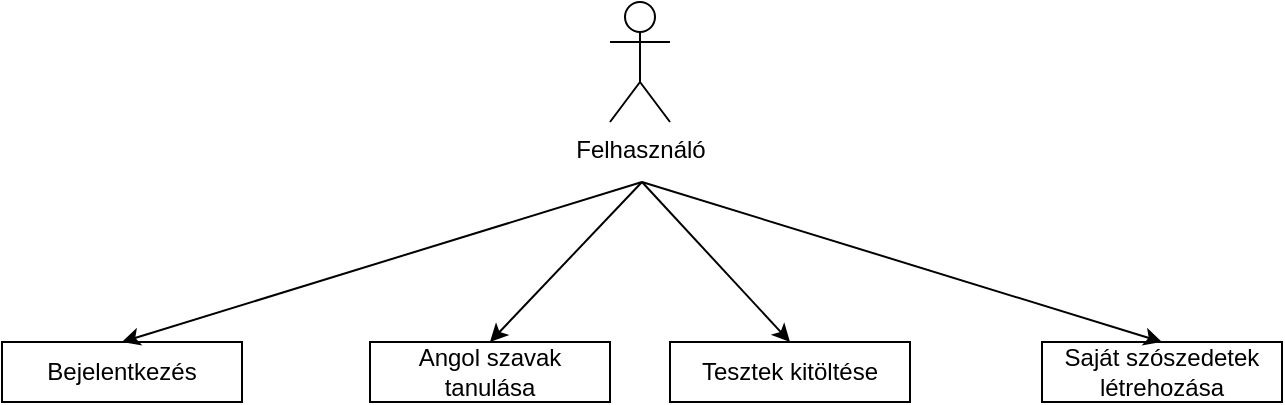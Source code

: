 <mxfile version="20.3.0" type="device"><diagram id="A49Jl6rzvlZxV9XjYyQ4" name="1 oldal"><mxGraphModel dx="1038" dy="659" grid="1" gridSize="10" guides="1" tooltips="1" connect="1" arrows="1" fold="1" page="1" pageScale="1" pageWidth="827" pageHeight="1169" math="0" shadow="0"><root><mxCell id="0"/><mxCell id="1" parent="0"/><mxCell id="uQDmBJz3zAGxu0lc11f--1" value="Felhasználó" style="shape=umlActor;verticalLabelPosition=bottom;verticalAlign=top;html=1;outlineConnect=0;strokeWidth=1;perimeterSpacing=0;shadow=0;sketch=0;fillColor=#FFFFFF;" vertex="1" parent="1"><mxGeometry x="384" y="40" width="30" height="60" as="geometry"/></mxCell><mxCell id="uQDmBJz3zAGxu0lc11f--3" value="Bejelentkezés" style="rounded=0;whiteSpace=wrap;html=1;" vertex="1" parent="1"><mxGeometry x="80" y="210" width="120" height="30" as="geometry"/></mxCell><mxCell id="uQDmBJz3zAGxu0lc11f--8" value="Angol szavak tanulása" style="rounded=0;whiteSpace=wrap;html=1;" vertex="1" parent="1"><mxGeometry x="264" y="210" width="120" height="30" as="geometry"/></mxCell><mxCell id="uQDmBJz3zAGxu0lc11f--9" value="Tesztek kitöltése" style="rounded=0;whiteSpace=wrap;html=1;" vertex="1" parent="1"><mxGeometry x="414" y="210" width="120" height="30" as="geometry"/></mxCell><mxCell id="uQDmBJz3zAGxu0lc11f--10" value="Saját szószedetek létrehozása" style="rounded=0;whiteSpace=wrap;html=1;" vertex="1" parent="1"><mxGeometry x="600" y="210" width="120" height="30" as="geometry"/></mxCell><mxCell id="uQDmBJz3zAGxu0lc11f--16" value="" style="endArrow=classic;html=1;rounded=0;entryX=0.5;entryY=0;entryDx=0;entryDy=0;" edge="1" parent="1" target="uQDmBJz3zAGxu0lc11f--10"><mxGeometry width="50" height="50" relative="1" as="geometry"><mxPoint x="400" y="130" as="sourcePoint"/><mxPoint x="470" y="170" as="targetPoint"/><Array as="points"/></mxGeometry></mxCell><mxCell id="uQDmBJz3zAGxu0lc11f--17" value="" style="endArrow=classic;html=1;rounded=0;entryX=0.5;entryY=0;entryDx=0;entryDy=0;" edge="1" parent="1" target="uQDmBJz3zAGxu0lc11f--3"><mxGeometry width="50" height="50" relative="1" as="geometry"><mxPoint x="400" y="130" as="sourcePoint"/><mxPoint x="456" y="280.5" as="targetPoint"/><Array as="points"/></mxGeometry></mxCell><mxCell id="uQDmBJz3zAGxu0lc11f--18" value="" style="endArrow=classic;html=1;rounded=0;entryX=0.5;entryY=0;entryDx=0;entryDy=0;" edge="1" parent="1" target="uQDmBJz3zAGxu0lc11f--8"><mxGeometry width="50" height="50" relative="1" as="geometry"><mxPoint x="400" y="130" as="sourcePoint"/><mxPoint x="150" y="220" as="targetPoint"/><Array as="points"/></mxGeometry></mxCell><mxCell id="uQDmBJz3zAGxu0lc11f--19" value="" style="endArrow=classic;html=1;rounded=0;entryX=0.5;entryY=0;entryDx=0;entryDy=0;" edge="1" parent="1" target="uQDmBJz3zAGxu0lc11f--9"><mxGeometry width="50" height="50" relative="1" as="geometry"><mxPoint x="400" y="130" as="sourcePoint"/><mxPoint x="310" y="220" as="targetPoint"/><Array as="points"/></mxGeometry></mxCell></root></mxGraphModel></diagram></mxfile>